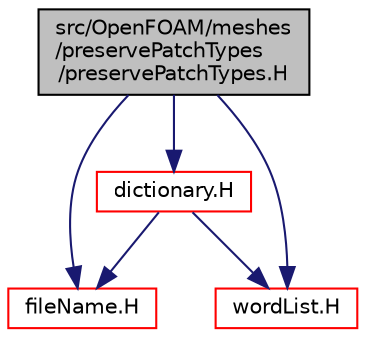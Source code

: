 digraph "src/OpenFOAM/meshes/preservePatchTypes/preservePatchTypes.H"
{
  bgcolor="transparent";
  edge [fontname="Helvetica",fontsize="10",labelfontname="Helvetica",labelfontsize="10"];
  node [fontname="Helvetica",fontsize="10",shape=record];
  Node0 [label="src/OpenFOAM/meshes\l/preservePatchTypes\l/preservePatchTypes.H",height=0.2,width=0.4,color="black", fillcolor="grey75", style="filled", fontcolor="black"];
  Node0 -> Node1 [color="midnightblue",fontsize="10",style="solid",fontname="Helvetica"];
  Node1 [label="fileName.H",height=0.2,width=0.4,color="red",URL="$a13436.html"];
  Node0 -> Node15 [color="midnightblue",fontsize="10",style="solid",fontname="Helvetica"];
  Node15 [label="wordList.H",height=0.2,width=0.4,color="red",URL="$a13475.html"];
  Node0 -> Node62 [color="midnightblue",fontsize="10",style="solid",fontname="Helvetica"];
  Node62 [label="dictionary.H",height=0.2,width=0.4,color="red",URL="$a09506.html"];
  Node62 -> Node1 [color="midnightblue",fontsize="10",style="solid",fontname="Helvetica"];
  Node62 -> Node15 [color="midnightblue",fontsize="10",style="solid",fontname="Helvetica"];
}
